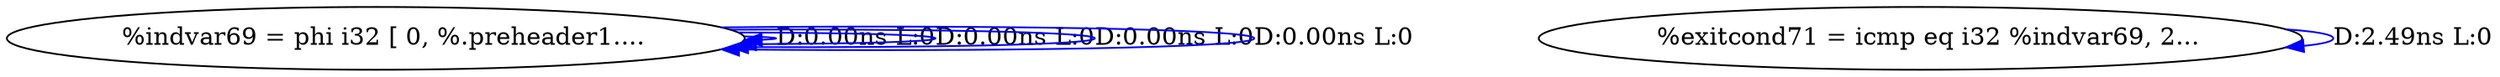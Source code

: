 digraph {
Node0x3061b50[label="  %indvar69 = phi i32 [ 0, %.preheader1...."];
Node0x3061b50 -> Node0x3061b50[label="D:0.00ns L:0",color=blue];
Node0x3061b50 -> Node0x3061b50[label="D:0.00ns L:0",color=blue];
Node0x3061b50 -> Node0x3061b50[label="D:0.00ns L:0",color=blue];
Node0x3061b50 -> Node0x3061b50[label="D:0.00ns L:0",color=blue];
Node0x3061c30[label="  %exitcond71 = icmp eq i32 %indvar69, 2..."];
Node0x3061c30 -> Node0x3061c30[label="D:2.49ns L:0",color=blue];
}
